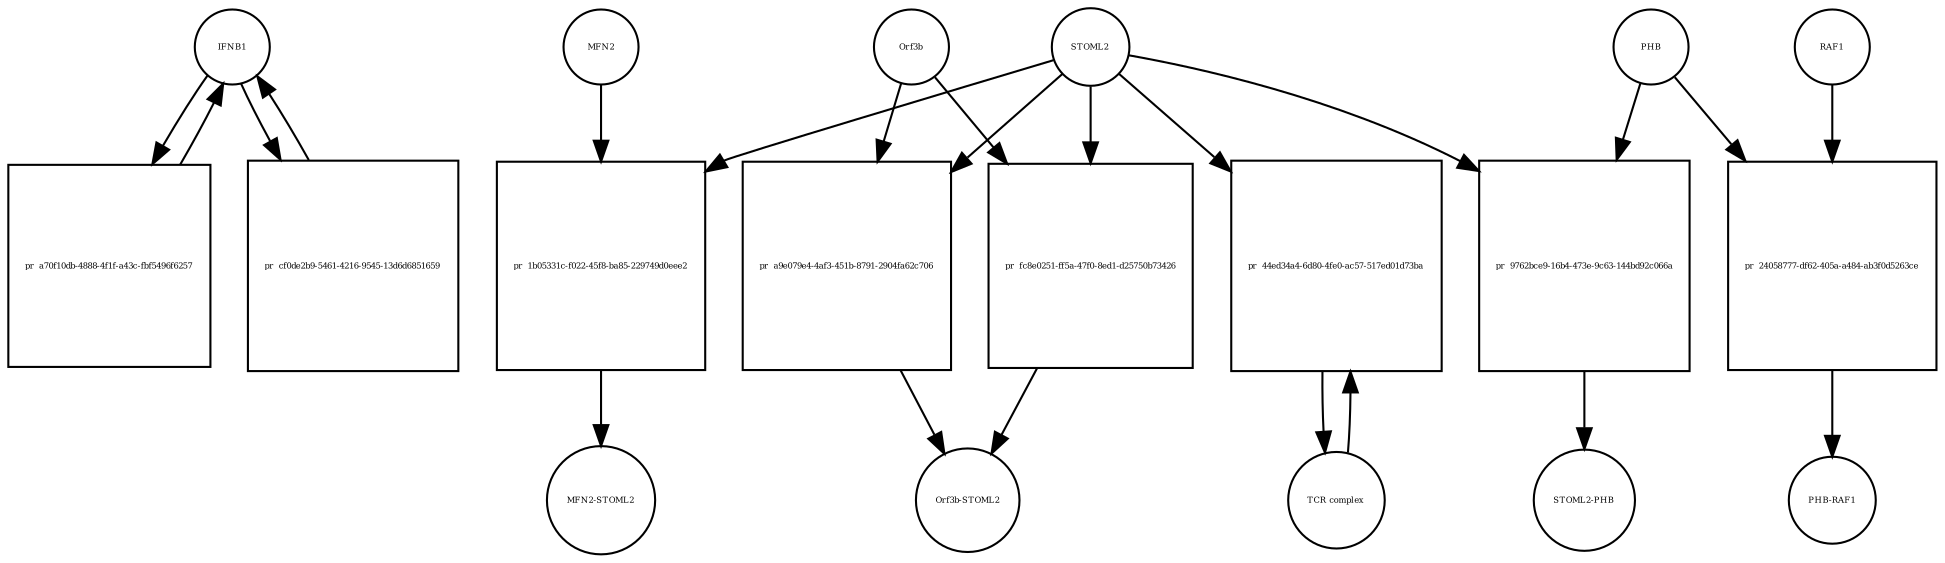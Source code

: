 strict digraph  {
IFNB1 [annotation=urn_miriam_uniprot_P01574, bipartite=0, cls=macromolecule, fontsize=4, label=IFNB1, shape=circle];
"pr_a70f10db-4888-4f1f-a43c-fbf5496f6257" [annotation="", bipartite=1, cls=process, fontsize=4, label="pr_a70f10db-4888-4f1f-a43c-fbf5496f6257", shape=square];
"pr_cf0de2b9-5461-4216-9545-13d6d6851659" [annotation="", bipartite=1, cls=process, fontsize=4, label="pr_cf0de2b9-5461-4216-9545-13d6d6851659", shape=square];
STOML2 [annotation=urn_miriam_pubmed_18641330, bipartite=0, cls="macromolecule multimer", fontsize=4, label=STOML2, shape=circle];
"pr_1b05331c-f022-45f8-ba85-229749d0eee2" [annotation="", bipartite=1, cls=process, fontsize=4, label="pr_1b05331c-f022-45f8-ba85-229749d0eee2", shape=square];
MFN2 [annotation=urn_miriam_uniprot_O95140, bipartite=0, cls=macromolecule, fontsize=4, label=MFN2, shape=circle];
"MFN2-STOML2" [annotation="", bipartite=0, cls=complex, fontsize=4, label="MFN2-STOML2", shape=circle];
Orf3b [annotation="", bipartite=0, cls=macromolecule, fontsize=4, label=Orf3b, shape=circle];
"pr_a9e079e4-4af3-451b-8791-2904fa62c706" [annotation="", bipartite=1, cls=process, fontsize=4, label="pr_a9e079e4-4af3-451b-8791-2904fa62c706", shape=square];
"Orf3b-STOML2" [annotation="", bipartite=0, cls=complex, fontsize=4, label="Orf3b-STOML2", shape=circle];
"pr_9762bce9-16b4-473e-9c63-144bd92c066a" [annotation="", bipartite=1, cls=process, fontsize=4, label="pr_9762bce9-16b4-473e-9c63-144bd92c066a", shape=square];
PHB [annotation=urn_miriam_uniprot_P35232, bipartite=0, cls=macromolecule, fontsize=4, label=PHB, shape=circle];
"STOML2-PHB" [annotation="", bipartite=0, cls=complex, fontsize=4, label="STOML2-PHB", shape=circle];
"pr_24058777-df62-405a-a484-ab3f0d5263ce" [annotation="", bipartite=1, cls=process, fontsize=4, label="pr_24058777-df62-405a-a484-ab3f0d5263ce", shape=square];
RAF1 [annotation=urn_miriam_uniprot_P04049, bipartite=0, cls=macromolecule, fontsize=4, label=RAF1, shape=circle];
"PHB-RAF1" [annotation="", bipartite=0, cls=complex, fontsize=4, label="PHB-RAF1", shape=circle];
"pr_fc8e0251-ff5a-47f0-8ed1-d25750b73426" [annotation="", bipartite=1, cls=process, fontsize=4, label="pr_fc8e0251-ff5a-47f0-8ed1-d25750b73426", shape=square];
"pr_44ed34a4-6d80-4fe0-ac57-517ed01d73ba" [annotation="", bipartite=1, cls=process, fontsize=4, label="pr_44ed34a4-6d80-4fe0-ac57-517ed01d73ba", shape=square];
"TCR complex" [annotation="urn_miriam_uniprot_P07766|urn_miriam_uniprot_P04234|urn_miriam_uniprot_P09693|urn_miriam_uniprot_P20963|urn_miriam_uniprot_P01848|urn_miriam_uniprot_Q9UJZ1|urn_miriam_uniprot_P0DSE2", bipartite=0, cls=complex, fontsize=4, label="TCR complex", shape=circle];
IFNB1 -> "pr_a70f10db-4888-4f1f-a43c-fbf5496f6257"  [annotation="", interaction_type=consumption];
IFNB1 -> "pr_cf0de2b9-5461-4216-9545-13d6d6851659"  [annotation="", interaction_type=consumption];
"pr_a70f10db-4888-4f1f-a43c-fbf5496f6257" -> IFNB1  [annotation="", interaction_type=production];
"pr_cf0de2b9-5461-4216-9545-13d6d6851659" -> IFNB1  [annotation="", interaction_type=production];
STOML2 -> "pr_1b05331c-f022-45f8-ba85-229749d0eee2"  [annotation="", interaction_type=consumption];
STOML2 -> "pr_a9e079e4-4af3-451b-8791-2904fa62c706"  [annotation="", interaction_type=consumption];
STOML2 -> "pr_9762bce9-16b4-473e-9c63-144bd92c066a"  [annotation="", interaction_type=consumption];
STOML2 -> "pr_fc8e0251-ff5a-47f0-8ed1-d25750b73426"  [annotation="", interaction_type=consumption];
STOML2 -> "pr_44ed34a4-6d80-4fe0-ac57-517ed01d73ba"  [annotation="", interaction_type=consumption];
"pr_1b05331c-f022-45f8-ba85-229749d0eee2" -> "MFN2-STOML2"  [annotation="", interaction_type=production];
MFN2 -> "pr_1b05331c-f022-45f8-ba85-229749d0eee2"  [annotation="", interaction_type=consumption];
Orf3b -> "pr_a9e079e4-4af3-451b-8791-2904fa62c706"  [annotation="", interaction_type=consumption];
Orf3b -> "pr_fc8e0251-ff5a-47f0-8ed1-d25750b73426"  [annotation="", interaction_type=consumption];
"pr_a9e079e4-4af3-451b-8791-2904fa62c706" -> "Orf3b-STOML2"  [annotation="", interaction_type=production];
"pr_9762bce9-16b4-473e-9c63-144bd92c066a" -> "STOML2-PHB"  [annotation="", interaction_type=production];
PHB -> "pr_9762bce9-16b4-473e-9c63-144bd92c066a"  [annotation="", interaction_type=consumption];
PHB -> "pr_24058777-df62-405a-a484-ab3f0d5263ce"  [annotation="", interaction_type=consumption];
"pr_24058777-df62-405a-a484-ab3f0d5263ce" -> "PHB-RAF1"  [annotation="", interaction_type=production];
RAF1 -> "pr_24058777-df62-405a-a484-ab3f0d5263ce"  [annotation="", interaction_type=consumption];
"pr_fc8e0251-ff5a-47f0-8ed1-d25750b73426" -> "Orf3b-STOML2"  [annotation="", interaction_type=production];
"pr_44ed34a4-6d80-4fe0-ac57-517ed01d73ba" -> "TCR complex"  [annotation="", interaction_type=production];
"TCR complex" -> "pr_44ed34a4-6d80-4fe0-ac57-517ed01d73ba"  [annotation="", interaction_type=consumption];
}
